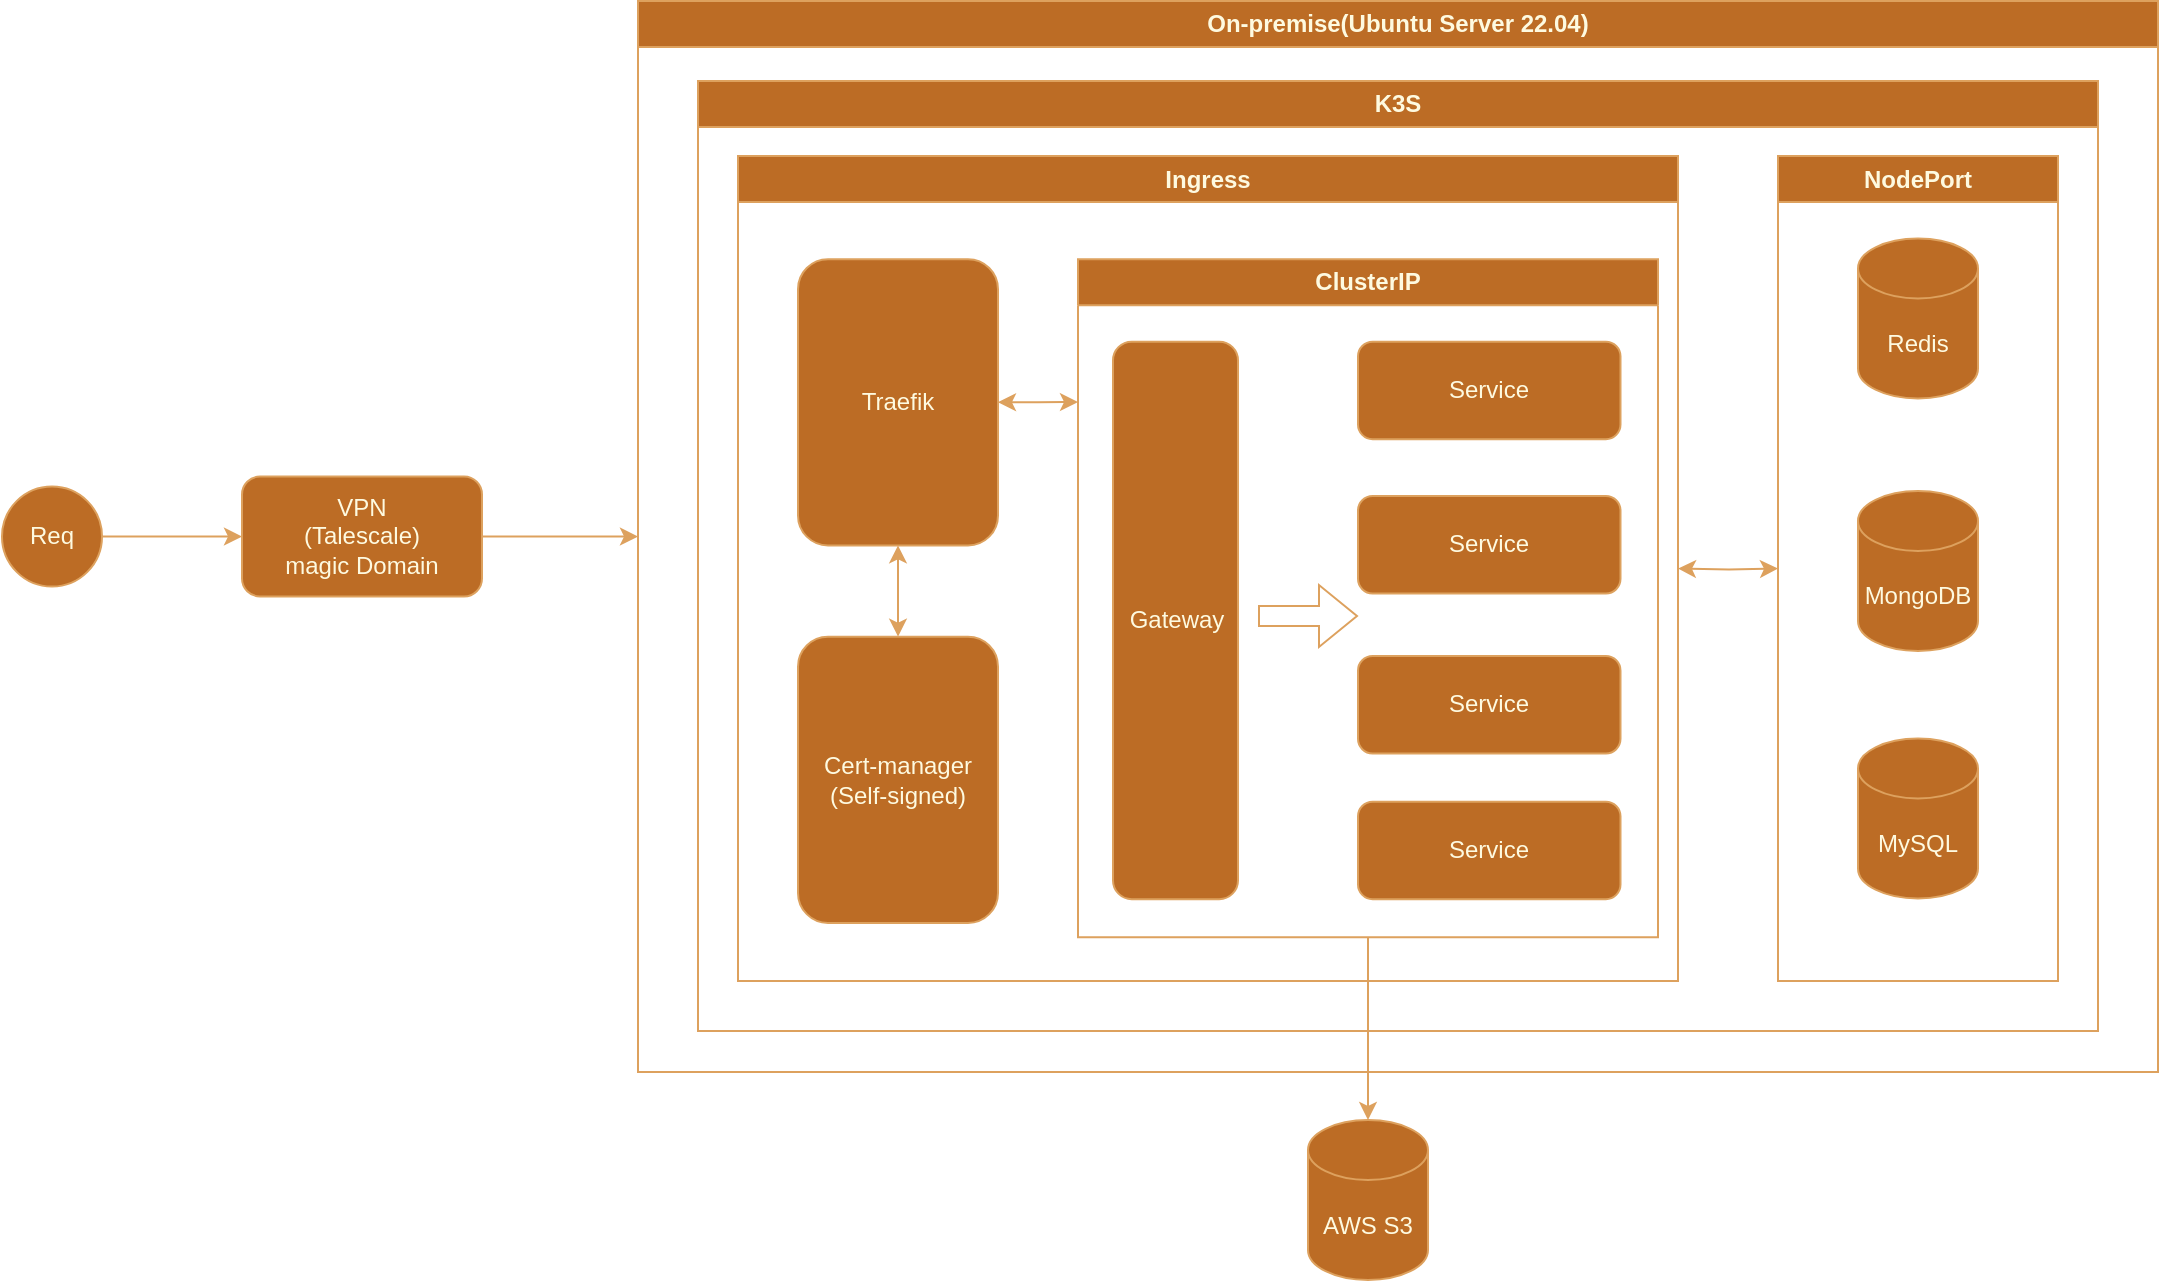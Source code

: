 <mxfile version="22.1.22" type="embed">
  <diagram name="페이지-1" id="x-NDv9HIar1EelY6wEE3">
    <mxGraphModel dx="610" dy="298" grid="0" gridSize="10" guides="1" tooltips="1" connect="1" arrows="1" fold="1" page="1" pageScale="1" pageWidth="3300" pageHeight="4681" background="none" math="0" shadow="0">
      <root>
        <mxCell id="0" />
        <mxCell id="1" parent="0" />
        <mxCell id="_wxyxbf-YwrVjN24rH77-1" value="On-premise(Ubuntu Server 22.04)" style="swimlane;whiteSpace=wrap;html=1;labelBackgroundColor=none;fillColor=#BC6C25;strokeColor=#DDA15E;fontColor=#FEFAE0;" parent="1" vertex="1">
          <mxGeometry x="450" y="52.5" width="760" height="535.5" as="geometry" />
        </mxCell>
        <mxCell id="_wxyxbf-YwrVjN24rH77-8" value="K3S" style="swimlane;whiteSpace=wrap;html=1;labelBackgroundColor=none;fillColor=#BC6C25;strokeColor=#DDA15E;fontColor=#FEFAE0;" parent="_wxyxbf-YwrVjN24rH77-1" vertex="1">
          <mxGeometry x="30" y="40" width="700" height="475" as="geometry" />
        </mxCell>
        <mxCell id="_wxyxbf-YwrVjN24rH77-10" value="NodePort" style="swimlane;whiteSpace=wrap;html=1;labelBackgroundColor=none;fillColor=#BC6C25;strokeColor=#DDA15E;fontColor=#FEFAE0;" parent="_wxyxbf-YwrVjN24rH77-8" vertex="1">
          <mxGeometry x="540" y="37.5" width="140" height="412.5" as="geometry" />
        </mxCell>
        <mxCell id="_wxyxbf-YwrVjN24rH77-9" value="Redis" style="shape=cylinder3;whiteSpace=wrap;html=1;boundedLbl=1;backgroundOutline=1;size=15;labelBackgroundColor=none;fillColor=#BC6C25;strokeColor=#DDA15E;fontColor=#FEFAE0;" parent="_wxyxbf-YwrVjN24rH77-10" vertex="1">
          <mxGeometry x="40" y="41.25" width="60" height="80" as="geometry" />
        </mxCell>
        <mxCell id="_wxyxbf-YwrVjN24rH77-11" value="MongoDB" style="shape=cylinder3;whiteSpace=wrap;html=1;boundedLbl=1;backgroundOutline=1;size=15;labelBackgroundColor=none;fillColor=#BC6C25;strokeColor=#DDA15E;fontColor=#FEFAE0;" parent="_wxyxbf-YwrVjN24rH77-10" vertex="1">
          <mxGeometry x="40" y="167.5" width="60" height="80" as="geometry" />
        </mxCell>
        <mxCell id="_wxyxbf-YwrVjN24rH77-12" value="MySQL" style="shape=cylinder3;whiteSpace=wrap;html=1;boundedLbl=1;backgroundOutline=1;size=15;labelBackgroundColor=none;fillColor=#BC6C25;strokeColor=#DDA15E;fontColor=#FEFAE0;" parent="_wxyxbf-YwrVjN24rH77-10" vertex="1">
          <mxGeometry x="40" y="291.25" width="60" height="80" as="geometry" />
        </mxCell>
        <mxCell id="_wxyxbf-YwrVjN24rH77-13" value="Ingress" style="swimlane;whiteSpace=wrap;html=1;labelBackgroundColor=none;fillColor=#BC6C25;strokeColor=#DDA15E;fontColor=#FEFAE0;" parent="_wxyxbf-YwrVjN24rH77-8" vertex="1">
          <mxGeometry x="20" y="37.5" width="470" height="412.5" as="geometry" />
        </mxCell>
        <mxCell id="_wxyxbf-YwrVjN24rH77-27" style="edgeStyle=orthogonalEdgeStyle;rounded=0;orthogonalLoop=1;jettySize=auto;html=1;exitX=0.5;exitY=1;exitDx=0;exitDy=0;entryX=0.5;entryY=0;entryDx=0;entryDy=0;startArrow=classic;startFill=1;labelBackgroundColor=none;strokeColor=#DDA15E;fontColor=default;" parent="_wxyxbf-YwrVjN24rH77-13" source="_wxyxbf-YwrVjN24rH77-14" target="_wxyxbf-YwrVjN24rH77-15" edge="1">
          <mxGeometry relative="1" as="geometry" />
        </mxCell>
        <mxCell id="-hUYgM0fMv-s4yIa6tvA-20" style="edgeStyle=orthogonalEdgeStyle;rounded=0;orthogonalLoop=1;jettySize=auto;html=1;exitX=1;exitY=0.5;exitDx=0;exitDy=0;startArrow=classic;startFill=1;labelBackgroundColor=none;strokeColor=#DDA15E;fontColor=default;" parent="_wxyxbf-YwrVjN24rH77-13" source="_wxyxbf-YwrVjN24rH77-14" edge="1">
          <mxGeometry relative="1" as="geometry">
            <mxPoint x="170" y="123" as="targetPoint" />
          </mxGeometry>
        </mxCell>
        <mxCell id="_wxyxbf-YwrVjN24rH77-14" value="Traefik" style="rounded=1;whiteSpace=wrap;html=1;labelBackgroundColor=none;fillColor=#BC6C25;strokeColor=#DDA15E;fontColor=#FEFAE0;" parent="_wxyxbf-YwrVjN24rH77-13" vertex="1">
          <mxGeometry x="30" y="51.57" width="100" height="143.12" as="geometry" />
        </mxCell>
        <mxCell id="_wxyxbf-YwrVjN24rH77-15" value="Cert-manager&lt;br&gt;(Self-signed)" style="rounded=1;whiteSpace=wrap;html=1;labelBackgroundColor=none;fillColor=#BC6C25;strokeColor=#DDA15E;fontColor=#FEFAE0;" parent="_wxyxbf-YwrVjN24rH77-13" vertex="1">
          <mxGeometry x="30" y="240.32" width="100" height="143.12" as="geometry" />
        </mxCell>
        <mxCell id="_wxyxbf-YwrVjN24rH77-28" value="ClusterIP" style="swimlane;whiteSpace=wrap;html=1;labelBackgroundColor=none;fillColor=#BC6C25;strokeColor=#DDA15E;fontColor=#FEFAE0;" parent="_wxyxbf-YwrVjN24rH77-13" vertex="1">
          <mxGeometry x="170" y="51.57" width="290" height="339.06" as="geometry" />
        </mxCell>
        <mxCell id="_wxyxbf-YwrVjN24rH77-29" value="Gateway" style="rounded=1;whiteSpace=wrap;html=1;labelBackgroundColor=none;fillColor=#BC6C25;strokeColor=#DDA15E;fontColor=#FEFAE0;" parent="_wxyxbf-YwrVjN24rH77-28" vertex="1">
          <mxGeometry x="17.5" y="41.25" width="62.5" height="278.75" as="geometry" />
        </mxCell>
        <mxCell id="_wxyxbf-YwrVjN24rH77-30" value="Service" style="rounded=1;whiteSpace=wrap;html=1;labelBackgroundColor=none;fillColor=#BC6C25;strokeColor=#DDA15E;fontColor=#FEFAE0;" parent="_wxyxbf-YwrVjN24rH77-28" vertex="1">
          <mxGeometry x="140" y="41.25" width="131.25" height="48.75" as="geometry" />
        </mxCell>
        <mxCell id="_wxyxbf-YwrVjN24rH77-44" value="Service" style="rounded=1;whiteSpace=wrap;html=1;labelBackgroundColor=none;fillColor=#BC6C25;strokeColor=#DDA15E;fontColor=#FEFAE0;" parent="_wxyxbf-YwrVjN24rH77-28" vertex="1">
          <mxGeometry x="140" y="118.43" width="131.25" height="48.75" as="geometry" />
        </mxCell>
        <mxCell id="_wxyxbf-YwrVjN24rH77-45" value="Service" style="rounded=1;whiteSpace=wrap;html=1;labelBackgroundColor=none;fillColor=#BC6C25;strokeColor=#DDA15E;fontColor=#FEFAE0;" parent="_wxyxbf-YwrVjN24rH77-28" vertex="1">
          <mxGeometry x="140" y="198.43" width="131.25" height="48.75" as="geometry" />
        </mxCell>
        <mxCell id="-hUYgM0fMv-s4yIa6tvA-16" value="Service" style="rounded=1;whiteSpace=wrap;html=1;labelBackgroundColor=none;fillColor=#BC6C25;strokeColor=#DDA15E;fontColor=#FEFAE0;" parent="_wxyxbf-YwrVjN24rH77-28" vertex="1">
          <mxGeometry x="140" y="271.25" width="131.25" height="48.75" as="geometry" />
        </mxCell>
        <mxCell id="-hUYgM0fMv-s4yIa6tvA-19" value="" style="shape=flexArrow;endArrow=classic;html=1;rounded=0;labelBackgroundColor=none;strokeColor=#DDA15E;fontColor=default;" parent="_wxyxbf-YwrVjN24rH77-28" edge="1">
          <mxGeometry width="50" height="50" relative="1" as="geometry">
            <mxPoint x="90" y="178.43" as="sourcePoint" />
            <mxPoint x="140" y="178.43" as="targetPoint" />
          </mxGeometry>
        </mxCell>
        <mxCell id="_wxyxbf-YwrVjN24rH77-25" style="edgeStyle=orthogonalEdgeStyle;rounded=0;orthogonalLoop=1;jettySize=auto;html=1;exitX=1;exitY=0.5;exitDx=0;exitDy=0;entryX=0;entryY=0.5;entryDx=0;entryDy=0;startArrow=classic;startFill=1;labelBackgroundColor=none;strokeColor=#DDA15E;fontColor=default;" parent="_wxyxbf-YwrVjN24rH77-8" target="_wxyxbf-YwrVjN24rH77-10" edge="1">
          <mxGeometry relative="1" as="geometry">
            <mxPoint x="490" y="243.75" as="sourcePoint" />
          </mxGeometry>
        </mxCell>
        <mxCell id="_wxyxbf-YwrVjN24rH77-6" style="edgeStyle=orthogonalEdgeStyle;rounded=0;orthogonalLoop=1;jettySize=auto;html=1;exitX=1;exitY=0.5;exitDx=0;exitDy=0;entryX=0;entryY=0.5;entryDx=0;entryDy=0;labelBackgroundColor=none;strokeColor=#DDA15E;fontColor=default;" parent="1" source="_wxyxbf-YwrVjN24rH77-2" target="_wxyxbf-YwrVjN24rH77-1" edge="1">
          <mxGeometry relative="1" as="geometry" />
        </mxCell>
        <mxCell id="_wxyxbf-YwrVjN24rH77-2" value="VPN&lt;br&gt;(Talescale)&lt;br&gt;magic Domain" style="rounded=1;whiteSpace=wrap;html=1;labelBackgroundColor=none;fillColor=#BC6C25;strokeColor=#DDA15E;fontColor=#FEFAE0;" parent="1" vertex="1">
          <mxGeometry x="252" y="290.25" width="120" height="60" as="geometry" />
        </mxCell>
        <mxCell id="_wxyxbf-YwrVjN24rH77-4" style="edgeStyle=orthogonalEdgeStyle;rounded=0;orthogonalLoop=1;jettySize=auto;html=1;exitX=1;exitY=0.5;exitDx=0;exitDy=0;entryX=0;entryY=0.5;entryDx=0;entryDy=0;labelBackgroundColor=none;strokeColor=#DDA15E;fontColor=default;" parent="1" source="_wxyxbf-YwrVjN24rH77-3" target="_wxyxbf-YwrVjN24rH77-2" edge="1">
          <mxGeometry relative="1" as="geometry" />
        </mxCell>
        <mxCell id="_wxyxbf-YwrVjN24rH77-3" value="Req" style="ellipse;whiteSpace=wrap;html=1;aspect=fixed;labelBackgroundColor=none;fillColor=#BC6C25;strokeColor=#DDA15E;fontColor=#FEFAE0;" parent="1" vertex="1">
          <mxGeometry x="132" y="295.25" width="50" height="50" as="geometry" />
        </mxCell>
        <mxCell id="_wxyxbf-YwrVjN24rH77-18" value="AWS S3" style="shape=cylinder3;whiteSpace=wrap;html=1;boundedLbl=1;backgroundOutline=1;size=15;labelBackgroundColor=none;fillColor=#BC6C25;strokeColor=#DDA15E;fontColor=#FEFAE0;" parent="1" vertex="1">
          <mxGeometry x="785" y="612" width="60" height="80" as="geometry" />
        </mxCell>
        <mxCell id="-hUYgM0fMv-s4yIa6tvA-22" style="edgeStyle=orthogonalEdgeStyle;rounded=0;orthogonalLoop=1;jettySize=auto;html=1;exitX=0.5;exitY=1;exitDx=0;exitDy=0;entryX=0.5;entryY=0;entryDx=0;entryDy=0;entryPerimeter=0;labelBackgroundColor=none;strokeColor=#DDA15E;fontColor=default;" parent="1" source="_wxyxbf-YwrVjN24rH77-28" target="_wxyxbf-YwrVjN24rH77-18" edge="1">
          <mxGeometry relative="1" as="geometry" />
        </mxCell>
      </root>
    </mxGraphModel>
  </diagram>
</mxfile>
